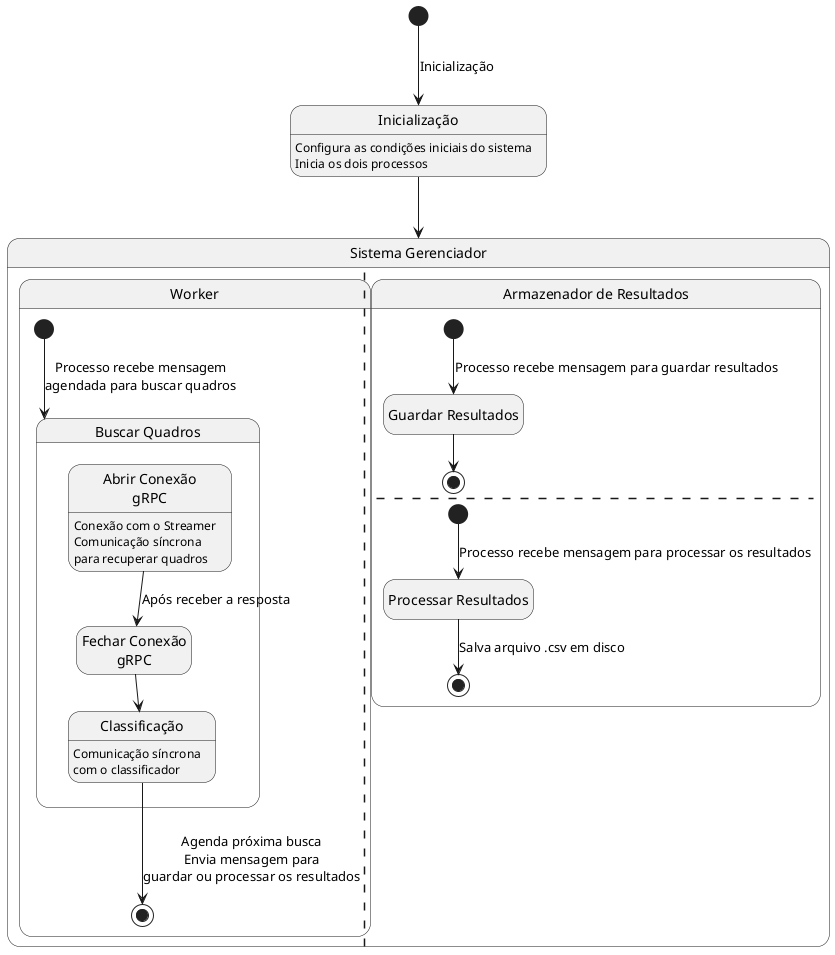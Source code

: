 @startuml
hide empty description

state "Sistema Gerenciador" as manager {
    state "Worker" as worker {
        [*] --> fetch_frames : Processo recebe mensagem\nagendada para buscar quadros
        state "Buscar Quadros" as fetch_frames {
            state "Abrir Conexão\ngRPC" as fetch_frames_open_grpc
            state "Fechar Conexão\ngRPC" as fetch_frames_close_grpc

            fetch_frames_open_grpc : Conexão com o Streamer
            fetch_frames_open_grpc : Comunicação síncrona\npara recuperar quadros

            fetch_frames_open_grpc --> fetch_frames_close_grpc : Após receber a resposta
            fetch_frames_close_grpc --> classify_frames
        }

        state "Classificação" as classify_frames
        classify_frames : Comunicação síncrona\ncom o classificador
        classify_frames -down-> [*] : Agenda próxima busca\nEnvia mensagem para\nguardar ou processar os resultados
    }
    ||
    state "Armazenador de Resultados" as result_storage {
        state "Guardar Resultados" as store_result
        [*] --> store_result : Processo recebe mensagem para guardar resultados
        store_result --> [*]
        --
        state "Processar Resultados" as process_result
        [*] --> process_result : Processo recebe mensagem para processar os resultados
        process_result --> [*] : Salva arquivo .csv em disco
    }
}

[*] -down-> start_manager : Inicialização
state "Inicialização" as start_manager
start_manager : Configura as condições iniciais do sistema
start_manager : Inicia os dois processos
start_manager --> manager
@enduml